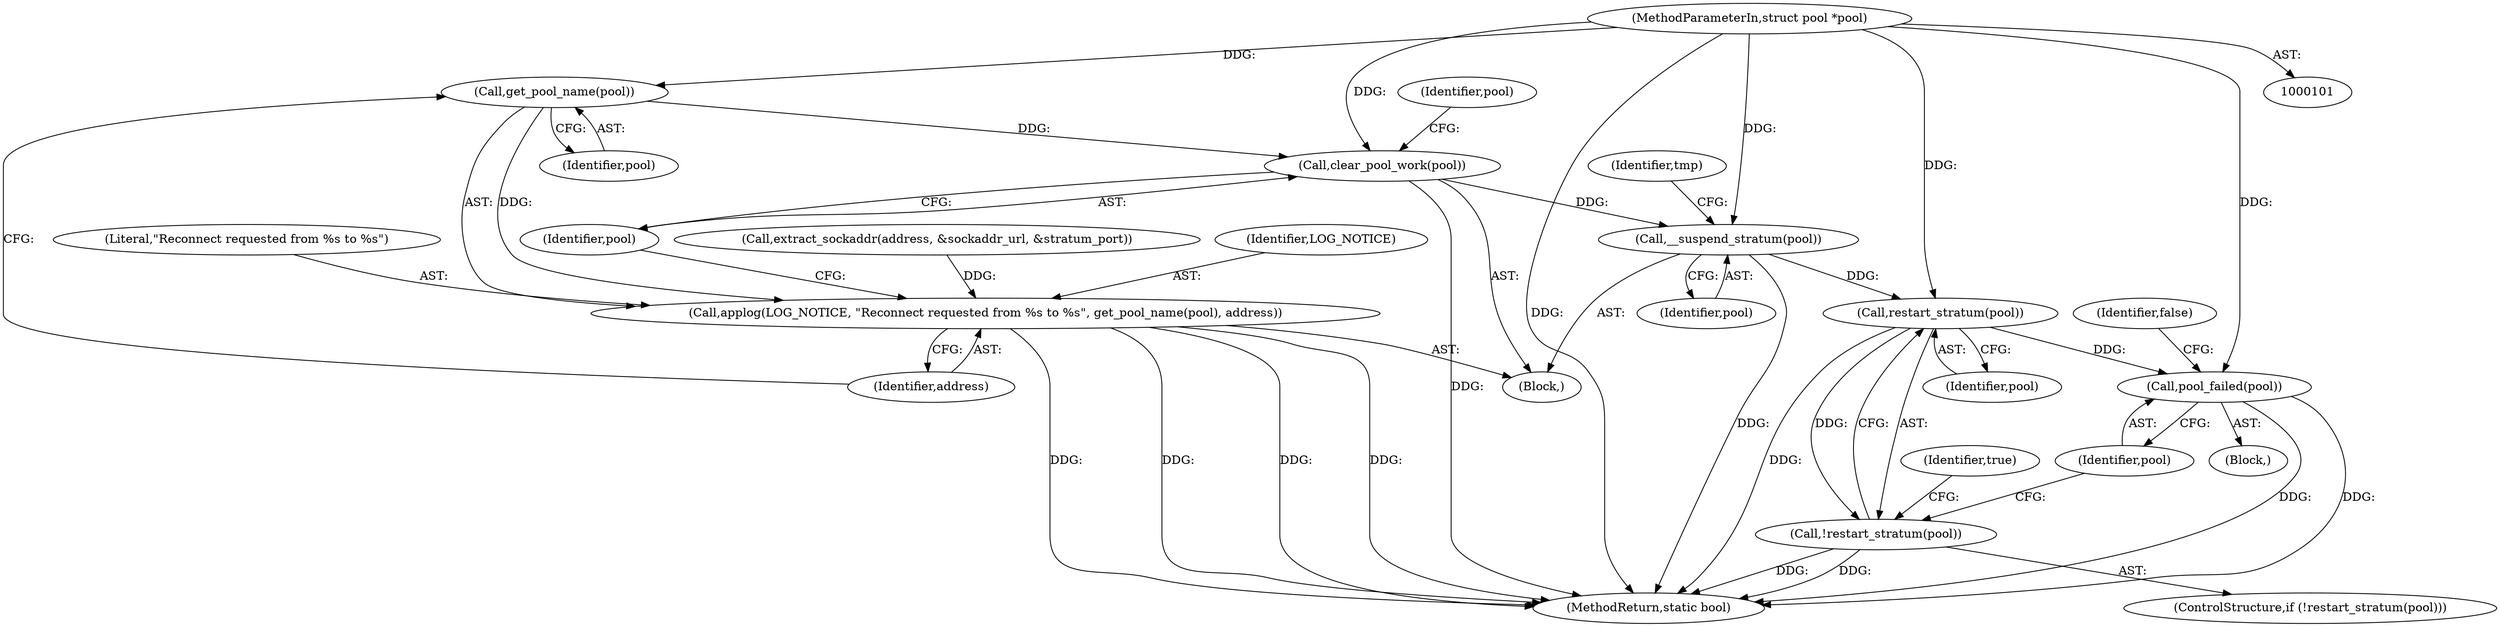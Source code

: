 digraph "0_sgminer_78cc408369bdbbd440196c93574098d1482efbce@pointer" {
"1000171" [label="(Call,get_pool_name(pool))"];
"1000102" [label="(MethodParameterIn,struct pool *pool)"];
"1000168" [label="(Call,applog(LOG_NOTICE, \"Reconnect requested from %s to %s\", get_pool_name(pool), address))"];
"1000174" [label="(Call,clear_pool_work(pool))"];
"1000181" [label="(Call,__suspend_stratum(pool))"];
"1000221" [label="(Call,restart_stratum(pool))"];
"1000220" [label="(Call,!restart_stratum(pool))"];
"1000224" [label="(Call,pool_failed(pool))"];
"1000175" [label="(Identifier,pool)"];
"1000168" [label="(Call,applog(LOG_NOTICE, \"Reconnect requested from %s to %s\", get_pool_name(pool), address))"];
"1000227" [label="(Identifier,false)"];
"1000173" [label="(Identifier,address)"];
"1000170" [label="(Literal,\"Reconnect requested from %s to %s\")"];
"1000223" [label="(Block,)"];
"1000219" [label="(ControlStructure,if (!restart_stratum(pool)))"];
"1000160" [label="(Call,extract_sockaddr(address, &sockaddr_url, &stratum_port))"];
"1000174" [label="(Call,clear_pool_work(pool))"];
"1000169" [label="(Identifier,LOG_NOTICE)"];
"1000222" [label="(Identifier,pool)"];
"1000229" [label="(Identifier,true)"];
"1000230" [label="(MethodReturn,static bool)"];
"1000221" [label="(Call,restart_stratum(pool))"];
"1000184" [label="(Identifier,tmp)"];
"1000220" [label="(Call,!restart_stratum(pool))"];
"1000104" [label="(Block,)"];
"1000102" [label="(MethodParameterIn,struct pool *pool)"];
"1000225" [label="(Identifier,pool)"];
"1000224" [label="(Call,pool_failed(pool))"];
"1000171" [label="(Call,get_pool_name(pool))"];
"1000181" [label="(Call,__suspend_stratum(pool))"];
"1000182" [label="(Identifier,pool)"];
"1000179" [label="(Identifier,pool)"];
"1000172" [label="(Identifier,pool)"];
"1000171" -> "1000168"  [label="AST: "];
"1000171" -> "1000172"  [label="CFG: "];
"1000172" -> "1000171"  [label="AST: "];
"1000173" -> "1000171"  [label="CFG: "];
"1000171" -> "1000168"  [label="DDG: "];
"1000102" -> "1000171"  [label="DDG: "];
"1000171" -> "1000174"  [label="DDG: "];
"1000102" -> "1000101"  [label="AST: "];
"1000102" -> "1000230"  [label="DDG: "];
"1000102" -> "1000174"  [label="DDG: "];
"1000102" -> "1000181"  [label="DDG: "];
"1000102" -> "1000221"  [label="DDG: "];
"1000102" -> "1000224"  [label="DDG: "];
"1000168" -> "1000104"  [label="AST: "];
"1000168" -> "1000173"  [label="CFG: "];
"1000169" -> "1000168"  [label="AST: "];
"1000170" -> "1000168"  [label="AST: "];
"1000173" -> "1000168"  [label="AST: "];
"1000175" -> "1000168"  [label="CFG: "];
"1000168" -> "1000230"  [label="DDG: "];
"1000168" -> "1000230"  [label="DDG: "];
"1000168" -> "1000230"  [label="DDG: "];
"1000168" -> "1000230"  [label="DDG: "];
"1000160" -> "1000168"  [label="DDG: "];
"1000174" -> "1000104"  [label="AST: "];
"1000174" -> "1000175"  [label="CFG: "];
"1000175" -> "1000174"  [label="AST: "];
"1000179" -> "1000174"  [label="CFG: "];
"1000174" -> "1000230"  [label="DDG: "];
"1000174" -> "1000181"  [label="DDG: "];
"1000181" -> "1000104"  [label="AST: "];
"1000181" -> "1000182"  [label="CFG: "];
"1000182" -> "1000181"  [label="AST: "];
"1000184" -> "1000181"  [label="CFG: "];
"1000181" -> "1000230"  [label="DDG: "];
"1000181" -> "1000221"  [label="DDG: "];
"1000221" -> "1000220"  [label="AST: "];
"1000221" -> "1000222"  [label="CFG: "];
"1000222" -> "1000221"  [label="AST: "];
"1000220" -> "1000221"  [label="CFG: "];
"1000221" -> "1000230"  [label="DDG: "];
"1000221" -> "1000220"  [label="DDG: "];
"1000221" -> "1000224"  [label="DDG: "];
"1000220" -> "1000219"  [label="AST: "];
"1000225" -> "1000220"  [label="CFG: "];
"1000229" -> "1000220"  [label="CFG: "];
"1000220" -> "1000230"  [label="DDG: "];
"1000220" -> "1000230"  [label="DDG: "];
"1000224" -> "1000223"  [label="AST: "];
"1000224" -> "1000225"  [label="CFG: "];
"1000225" -> "1000224"  [label="AST: "];
"1000227" -> "1000224"  [label="CFG: "];
"1000224" -> "1000230"  [label="DDG: "];
"1000224" -> "1000230"  [label="DDG: "];
}
